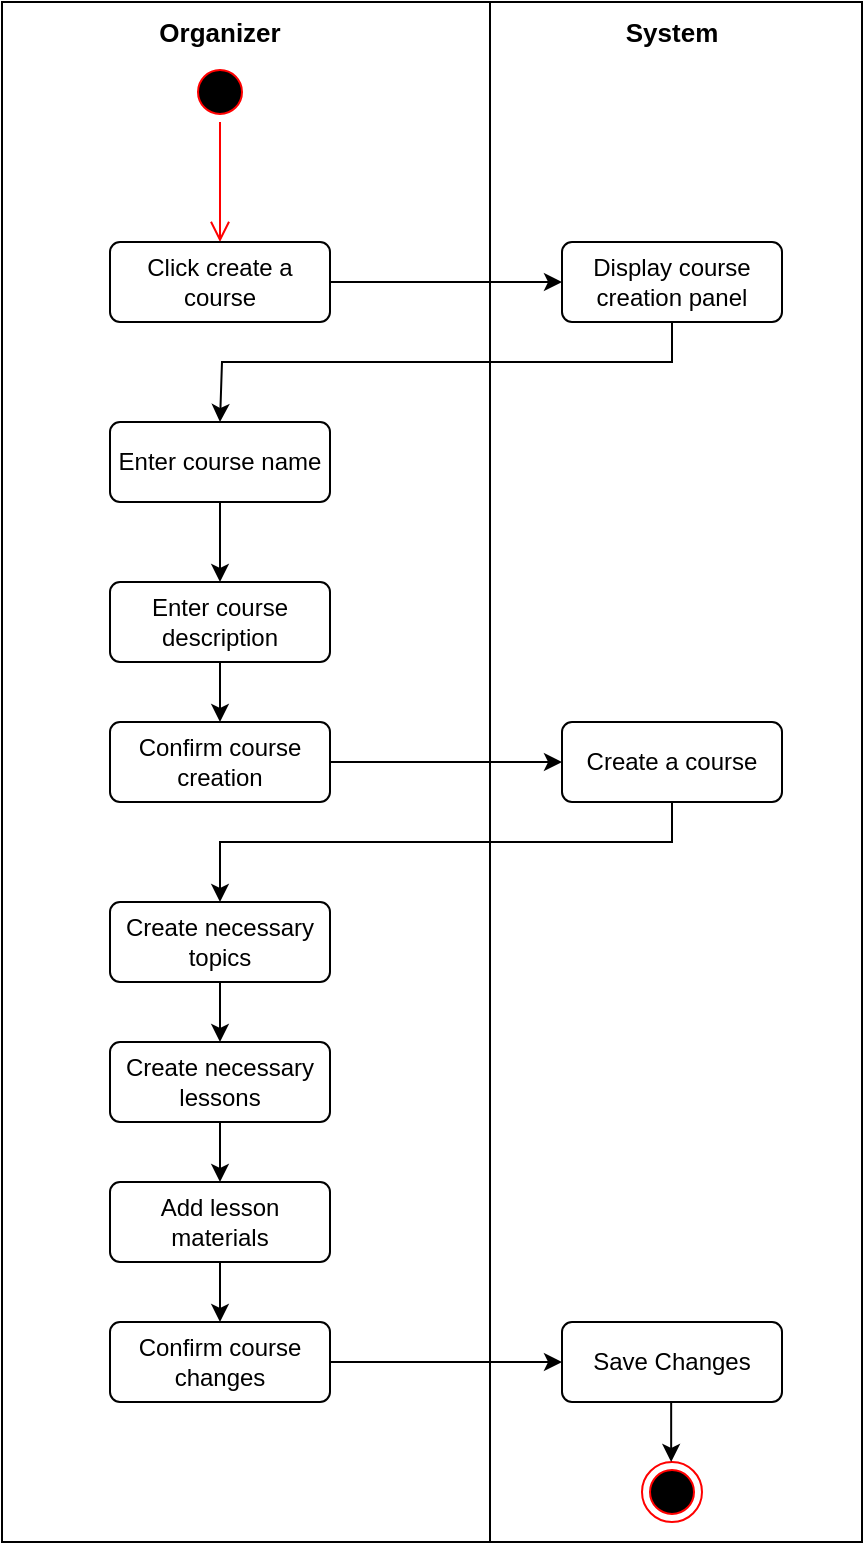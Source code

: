 <mxfile version="22.0.6" type="device">
  <diagram name="Page-1" id="G34vx3fT_4UVDuc0AopV">
    <mxGraphModel dx="1434" dy="758" grid="1" gridSize="10" guides="1" tooltips="1" connect="1" arrows="1" fold="1" page="1" pageScale="1" pageWidth="827" pageHeight="1169" math="0" shadow="0">
      <root>
        <mxCell id="0" />
        <mxCell id="1" parent="0" />
        <mxCell id="Le4Y2mm-iOud_l9AmPu_-2" value="" style="rounded=0;whiteSpace=wrap;html=1;" parent="1" vertex="1">
          <mxGeometry x="170" y="240" width="244" height="770" as="geometry" />
        </mxCell>
        <mxCell id="Le4Y2mm-iOud_l9AmPu_-4" value="" style="rounded=0;whiteSpace=wrap;html=1;" parent="1" vertex="1">
          <mxGeometry x="414" y="240" width="186" height="770" as="geometry" />
        </mxCell>
        <mxCell id="Le4Y2mm-iOud_l9AmPu_-11" value="" style="endArrow=classic;html=1;rounded=0;exitX=1;exitY=0.5;exitDx=0;exitDy=0;entryX=0;entryY=0.5;entryDx=0;entryDy=0;" parent="1" source="Le4Y2mm-iOud_l9AmPu_-10" target="Le4Y2mm-iOud_l9AmPu_-13" edge="1">
          <mxGeometry width="50" height="50" relative="1" as="geometry">
            <mxPoint x="10" y="430" as="sourcePoint" />
            <mxPoint x="60" y="380" as="targetPoint" />
            <Array as="points">
              <mxPoint x="380" y="380" />
            </Array>
          </mxGeometry>
        </mxCell>
        <mxCell id="Le4Y2mm-iOud_l9AmPu_-15" value="" style="endArrow=classic;html=1;rounded=0;exitX=0.5;exitY=1;exitDx=0;exitDy=0;entryX=0.5;entryY=0;entryDx=0;entryDy=0;" parent="1" source="Le4Y2mm-iOud_l9AmPu_-13" target="Le4Y2mm-iOud_l9AmPu_-14" edge="1">
          <mxGeometry width="50" height="50" relative="1" as="geometry">
            <mxPoint x="490" y="460" as="sourcePoint" />
            <mxPoint x="540" y="410" as="targetPoint" />
            <Array as="points">
              <mxPoint x="505" y="420" />
              <mxPoint x="280" y="420" />
            </Array>
          </mxGeometry>
        </mxCell>
        <mxCell id="Le4Y2mm-iOud_l9AmPu_-21" value="" style="endArrow=classic;html=1;rounded=0;exitX=1;exitY=0.5;exitDx=0;exitDy=0;entryX=0;entryY=0.5;entryDx=0;entryDy=0;" parent="1" source="Le4Y2mm-iOud_l9AmPu_-18" target="Le4Y2mm-iOud_l9AmPu_-20" edge="1">
          <mxGeometry width="50" height="50" relative="1" as="geometry">
            <mxPoint x="340" y="620" as="sourcePoint" />
            <mxPoint x="390" y="570" as="targetPoint" />
          </mxGeometry>
        </mxCell>
        <mxCell id="Le4Y2mm-iOud_l9AmPu_-25" value="" style="endArrow=classic;html=1;rounded=0;entryX=0.5;entryY=0;entryDx=0;entryDy=0;exitX=0.5;exitY=1;exitDx=0;exitDy=0;" parent="1" source="Le4Y2mm-iOud_l9AmPu_-20" target="Le4Y2mm-iOud_l9AmPu_-23" edge="1">
          <mxGeometry width="50" height="50" relative="1" as="geometry">
            <mxPoint x="240" y="700" as="sourcePoint" />
            <mxPoint x="290" y="650" as="targetPoint" />
            <Array as="points">
              <mxPoint x="505" y="660" />
              <mxPoint x="279" y="660" />
            </Array>
          </mxGeometry>
        </mxCell>
        <mxCell id="Le4Y2mm-iOud_l9AmPu_-5" value="&lt;b&gt;System&lt;/b&gt;" style="text;html=1;strokeColor=none;fillColor=none;align=center;verticalAlign=middle;whiteSpace=wrap;rounded=0;fontSize=13;" parent="1" vertex="1">
          <mxGeometry x="475" y="240" width="60" height="30" as="geometry" />
        </mxCell>
        <mxCell id="Le4Y2mm-iOud_l9AmPu_-13" value="Display course creation panel" style="html=1;align=center;verticalAlign=middle;rounded=1;absoluteArcSize=1;arcSize=10;dashed=0;whiteSpace=wrap;" parent="1" vertex="1">
          <mxGeometry x="450" y="360" width="110" height="40" as="geometry" />
        </mxCell>
        <mxCell id="Le4Y2mm-iOud_l9AmPu_-20" value="Create a course" style="html=1;align=center;verticalAlign=middle;rounded=1;absoluteArcSize=1;arcSize=10;dashed=0;whiteSpace=wrap;" parent="1" vertex="1">
          <mxGeometry x="450" y="600" width="110" height="40" as="geometry" />
        </mxCell>
        <mxCell id="Le4Y2mm-iOud_l9AmPu_-27" style="edgeStyle=orthogonalEdgeStyle;rounded=0;orthogonalLoop=1;jettySize=auto;html=1;exitX=0.5;exitY=1;exitDx=0;exitDy=0;" parent="1" source="Le4Y2mm-iOud_l9AmPu_-4" target="Le4Y2mm-iOud_l9AmPu_-4" edge="1">
          <mxGeometry relative="1" as="geometry" />
        </mxCell>
        <mxCell id="Le4Y2mm-iOud_l9AmPu_-36" value="Save Changes" style="html=1;align=center;verticalAlign=middle;rounded=1;absoluteArcSize=1;arcSize=10;dashed=0;whiteSpace=wrap;" parent="1" vertex="1">
          <mxGeometry x="450" y="900" width="110" height="40" as="geometry" />
        </mxCell>
        <mxCell id="Le4Y2mm-iOud_l9AmPu_-37" value="" style="endArrow=classic;html=1;rounded=0;exitX=1;exitY=0.5;exitDx=0;exitDy=0;entryX=0;entryY=0.5;entryDx=0;entryDy=0;" parent="1" target="Le4Y2mm-iOud_l9AmPu_-36" edge="1">
          <mxGeometry width="50" height="50" relative="1" as="geometry">
            <mxPoint x="334" y="920" as="sourcePoint" />
            <mxPoint x="390" y="870" as="targetPoint" />
          </mxGeometry>
        </mxCell>
        <mxCell id="Le4Y2mm-iOud_l9AmPu_-3" value="&lt;b style=&quot;font-size: 13px;&quot;&gt;Organizer&lt;/b&gt;" style="text;html=1;strokeColor=none;fillColor=none;align=center;verticalAlign=middle;whiteSpace=wrap;rounded=0;fontSize=13;" parent="1" vertex="1">
          <mxGeometry x="249" y="240" width="60" height="30" as="geometry" />
        </mxCell>
        <mxCell id="Le4Y2mm-iOud_l9AmPu_-6" value="" style="ellipse;html=1;shape=startState;fillColor=#000000;strokeColor=#ff0000;" parent="1" vertex="1">
          <mxGeometry x="264" y="270" width="30" height="30" as="geometry" />
        </mxCell>
        <mxCell id="Le4Y2mm-iOud_l9AmPu_-7" value="" style="edgeStyle=orthogonalEdgeStyle;html=1;verticalAlign=bottom;endArrow=open;endSize=8;strokeColor=#ff0000;rounded=0;" parent="1" source="Le4Y2mm-iOud_l9AmPu_-6" edge="1">
          <mxGeometry relative="1" as="geometry">
            <mxPoint x="279" y="360" as="targetPoint" />
          </mxGeometry>
        </mxCell>
        <mxCell id="Le4Y2mm-iOud_l9AmPu_-10" value="Click create a course" style="html=1;align=center;verticalAlign=middle;rounded=1;absoluteArcSize=1;arcSize=10;dashed=0;whiteSpace=wrap;" parent="1" vertex="1">
          <mxGeometry x="224" y="360" width="110" height="40" as="geometry" />
        </mxCell>
        <mxCell id="Le4Y2mm-iOud_l9AmPu_-14" value="Enter course name" style="html=1;align=center;verticalAlign=middle;rounded=1;absoluteArcSize=1;arcSize=10;dashed=0;whiteSpace=wrap;" parent="1" vertex="1">
          <mxGeometry x="224" y="450" width="110" height="40" as="geometry" />
        </mxCell>
        <mxCell id="Le4Y2mm-iOud_l9AmPu_-17" value="Enter course description" style="html=1;align=center;verticalAlign=middle;rounded=1;absoluteArcSize=1;arcSize=10;dashed=0;whiteSpace=wrap;" parent="1" vertex="1">
          <mxGeometry x="224" y="530" width="110" height="40" as="geometry" />
        </mxCell>
        <mxCell id="Le4Y2mm-iOud_l9AmPu_-16" value="" style="endArrow=classic;html=1;rounded=0;entryX=0.5;entryY=0;entryDx=0;entryDy=0;exitX=0.5;exitY=1;exitDx=0;exitDy=0;" parent="1" source="Le4Y2mm-iOud_l9AmPu_-14" target="Le4Y2mm-iOud_l9AmPu_-17" edge="1">
          <mxGeometry width="50" height="50" relative="1" as="geometry">
            <mxPoint x="-60" y="580" as="sourcePoint" />
            <mxPoint x="-10" y="530" as="targetPoint" />
          </mxGeometry>
        </mxCell>
        <mxCell id="Le4Y2mm-iOud_l9AmPu_-18" value="Confirm course creation" style="html=1;align=center;verticalAlign=middle;rounded=1;absoluteArcSize=1;arcSize=10;dashed=0;whiteSpace=wrap;" parent="1" vertex="1">
          <mxGeometry x="224" y="600" width="110" height="40" as="geometry" />
        </mxCell>
        <mxCell id="Le4Y2mm-iOud_l9AmPu_-19" value="" style="endArrow=classic;html=1;rounded=0;exitX=0.5;exitY=1;exitDx=0;exitDy=0;entryX=0.5;entryY=0;entryDx=0;entryDy=0;" parent="1" source="Le4Y2mm-iOud_l9AmPu_-17" target="Le4Y2mm-iOud_l9AmPu_-18" edge="1">
          <mxGeometry width="50" height="50" relative="1" as="geometry">
            <mxPoint x="280" y="590" as="sourcePoint" />
            <mxPoint x="330" y="540" as="targetPoint" />
          </mxGeometry>
        </mxCell>
        <mxCell id="Le4Y2mm-iOud_l9AmPu_-23" value="Create necessary topics" style="html=1;align=center;verticalAlign=middle;rounded=1;absoluteArcSize=1;arcSize=10;dashed=0;whiteSpace=wrap;" parent="1" vertex="1">
          <mxGeometry x="224" y="690" width="110" height="40" as="geometry" />
        </mxCell>
        <mxCell id="Le4Y2mm-iOud_l9AmPu_-28" value="Create necessary lessons" style="html=1;align=center;verticalAlign=middle;rounded=1;absoluteArcSize=1;arcSize=10;dashed=0;whiteSpace=wrap;" parent="1" vertex="1">
          <mxGeometry x="224" y="760" width="110" height="40" as="geometry" />
        </mxCell>
        <mxCell id="Le4Y2mm-iOud_l9AmPu_-29" value="" style="endArrow=classic;html=1;rounded=0;exitX=0.5;exitY=1;exitDx=0;exitDy=0;entryX=0.5;entryY=0;entryDx=0;entryDy=0;" parent="1" source="Le4Y2mm-iOud_l9AmPu_-23" target="Le4Y2mm-iOud_l9AmPu_-28" edge="1">
          <mxGeometry width="50" height="50" relative="1" as="geometry">
            <mxPoint x="280" y="790" as="sourcePoint" />
            <mxPoint x="330" y="740" as="targetPoint" />
          </mxGeometry>
        </mxCell>
        <mxCell id="Le4Y2mm-iOud_l9AmPu_-31" value="Add lesson materials" style="html=1;align=center;verticalAlign=middle;rounded=1;absoluteArcSize=1;arcSize=10;dashed=0;whiteSpace=wrap;" parent="1" vertex="1">
          <mxGeometry x="224" y="830" width="110" height="40" as="geometry" />
        </mxCell>
        <mxCell id="Le4Y2mm-iOud_l9AmPu_-32" value="" style="endArrow=classic;html=1;rounded=0;exitX=0.5;exitY=1;exitDx=0;exitDy=0;entryX=0.5;entryY=0;entryDx=0;entryDy=0;" parent="1" target="Le4Y2mm-iOud_l9AmPu_-31" edge="1">
          <mxGeometry width="50" height="50" relative="1" as="geometry">
            <mxPoint x="279" y="800" as="sourcePoint" />
            <mxPoint x="330" y="810" as="targetPoint" />
          </mxGeometry>
        </mxCell>
        <mxCell id="Le4Y2mm-iOud_l9AmPu_-33" value="Confirm course changes" style="html=1;align=center;verticalAlign=middle;rounded=1;absoluteArcSize=1;arcSize=10;dashed=0;whiteSpace=wrap;" parent="1" vertex="1">
          <mxGeometry x="224" y="900" width="110" height="40" as="geometry" />
        </mxCell>
        <mxCell id="Le4Y2mm-iOud_l9AmPu_-34" value="" style="endArrow=classic;html=1;rounded=0;exitX=0.5;exitY=1;exitDx=0;exitDy=0;entryX=0.5;entryY=0;entryDx=0;entryDy=0;" parent="1" target="Le4Y2mm-iOud_l9AmPu_-33" edge="1">
          <mxGeometry width="50" height="50" relative="1" as="geometry">
            <mxPoint x="279" y="870" as="sourcePoint" />
            <mxPoint x="330" y="880" as="targetPoint" />
          </mxGeometry>
        </mxCell>
        <mxCell id="Le4Y2mm-iOud_l9AmPu_-38" value="" style="ellipse;html=1;shape=endState;fillColor=#000000;strokeColor=#ff0000;" parent="1" vertex="1">
          <mxGeometry x="490" y="970" width="30" height="30" as="geometry" />
        </mxCell>
        <mxCell id="Le4Y2mm-iOud_l9AmPu_-39" value="" style="endArrow=classic;html=1;rounded=0;exitX=0.5;exitY=1;exitDx=0;exitDy=0;entryX=0.5;entryY=0;entryDx=0;entryDy=0;" parent="1" edge="1">
          <mxGeometry width="50" height="50" relative="1" as="geometry">
            <mxPoint x="504.58" y="940" as="sourcePoint" />
            <mxPoint x="504.58" y="970" as="targetPoint" />
          </mxGeometry>
        </mxCell>
      </root>
    </mxGraphModel>
  </diagram>
</mxfile>
